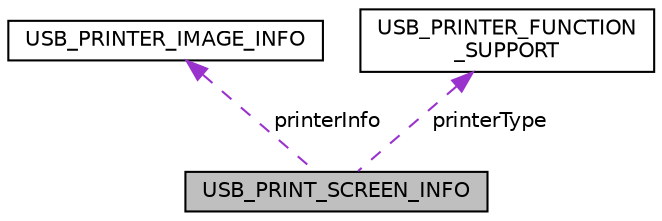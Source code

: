 digraph "USB_PRINT_SCREEN_INFO"
{
  edge [fontname="Helvetica",fontsize="10",labelfontname="Helvetica",labelfontsize="10"];
  node [fontname="Helvetica",fontsize="10",shape=record];
  Node1 [label="USB_PRINT_SCREEN_INFO",height=0.2,width=0.4,color="black", fillcolor="grey75", style="filled", fontcolor="black"];
  Node2 -> Node1 [dir="back",color="darkorchid3",fontsize="10",style="dashed",label=" printerInfo" ,fontname="Helvetica"];
  Node2 [label="USB_PRINTER_IMAGE_INFO",height=0.2,width=0.4,color="black", fillcolor="white", style="filled",URL="$struct_u_s_b___p_r_i_n_t_e_r___i_m_a_g_e___i_n_f_o.html"];
  Node3 -> Node1 [dir="back",color="darkorchid3",fontsize="10",style="dashed",label=" printerType" ,fontname="Helvetica"];
  Node3 [label="USB_PRINTER_FUNCTION\l_SUPPORT",height=0.2,width=0.4,color="black", fillcolor="white", style="filled",URL="$union_u_s_b___p_r_i_n_t_e_r___f_u_n_c_t_i_o_n___s_u_p_p_o_r_t.html"];
}
